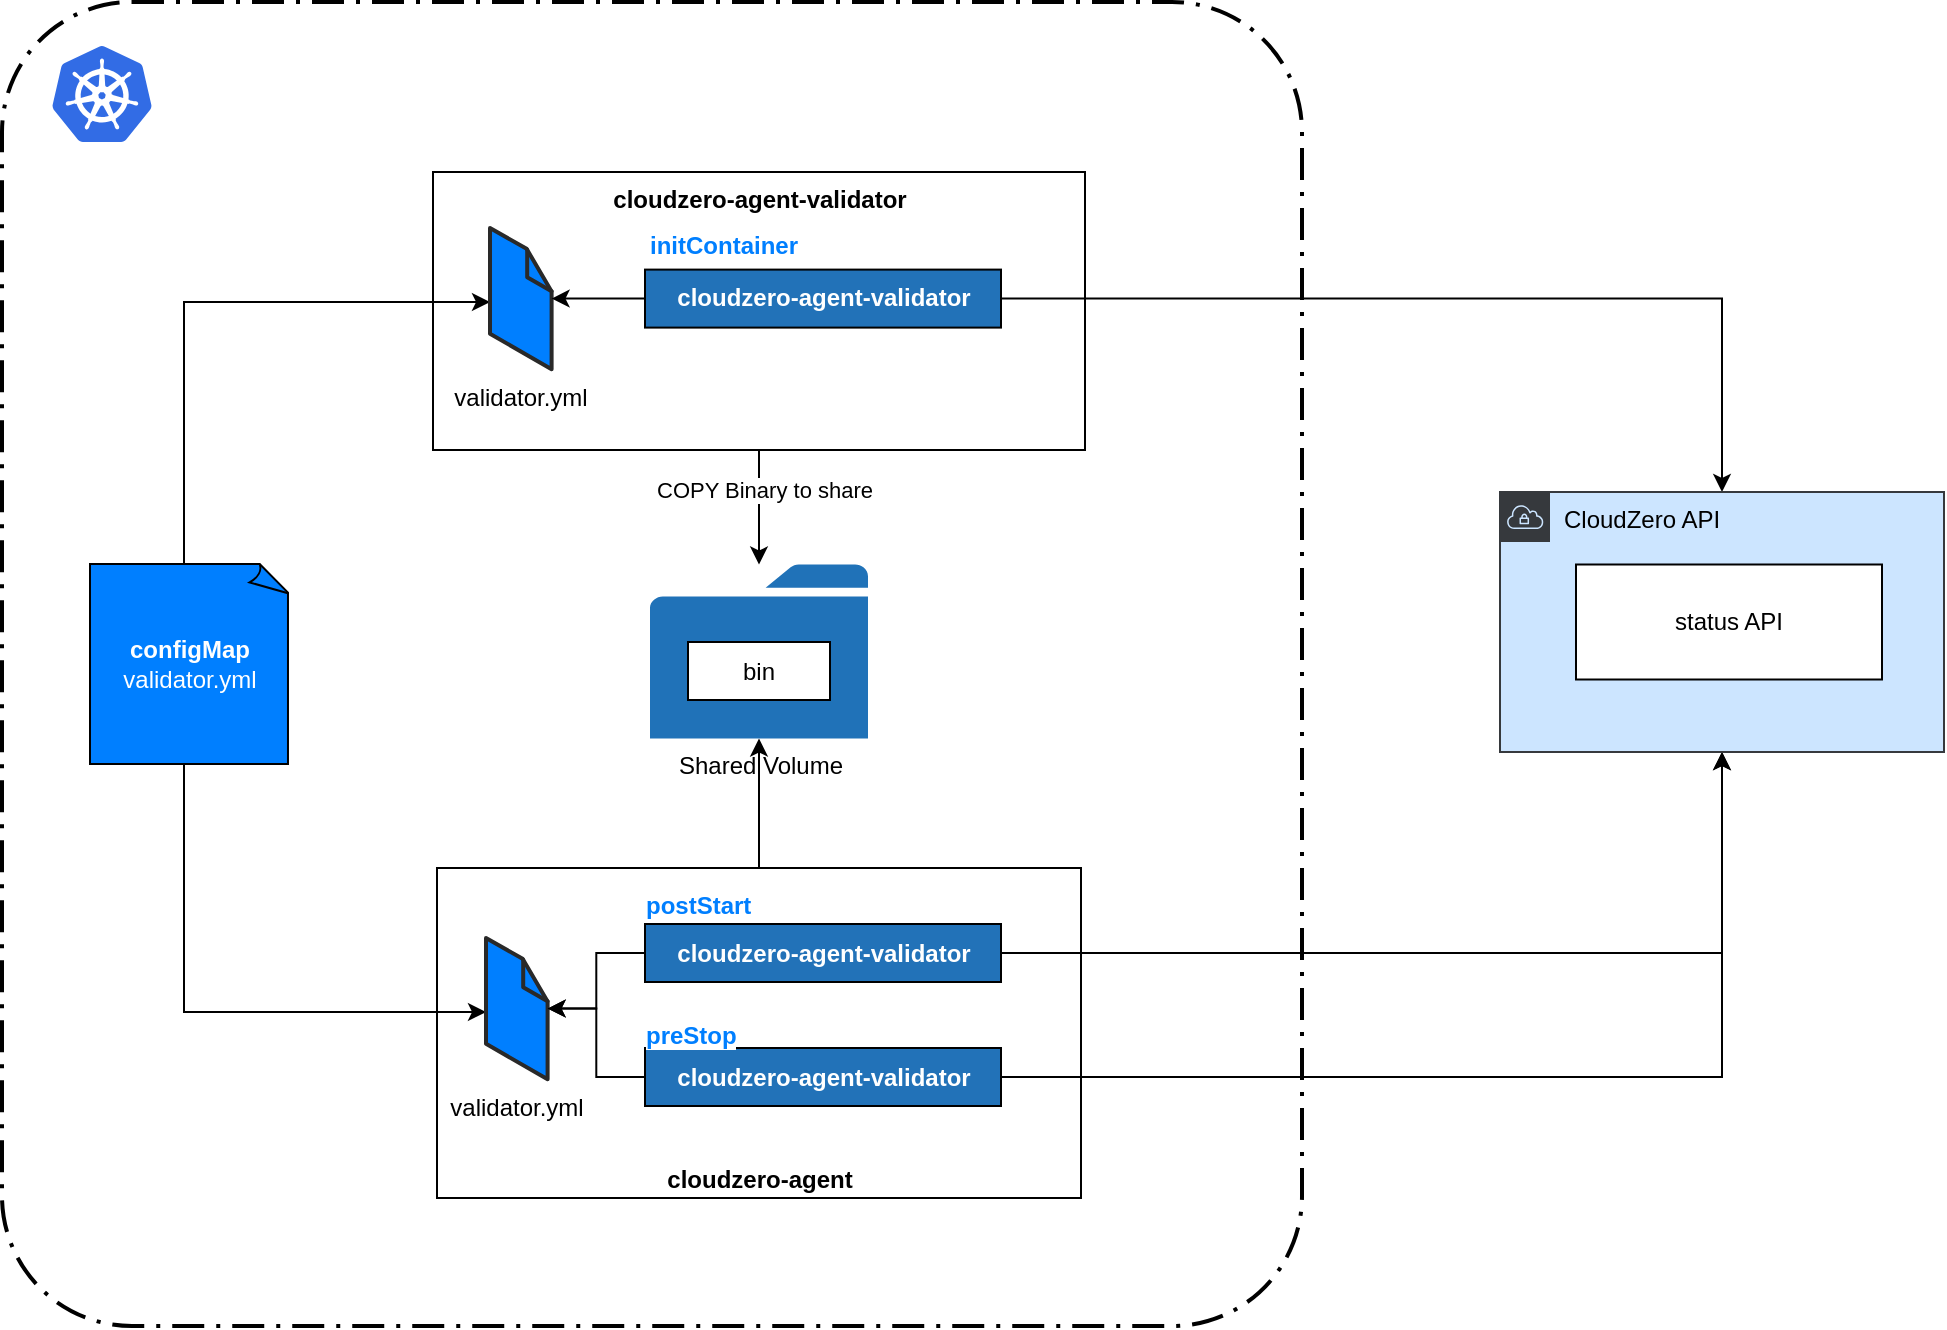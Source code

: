 <mxfile>
    <diagram id="JNdCl-VXCiV7JA7d3v7s" name="k8s design">
        <mxGraphModel dx="2046" dy="827" grid="0" gridSize="10" guides="1" tooltips="1" connect="1" arrows="1" fold="1" page="0" pageScale="1" pageWidth="850" pageHeight="1100" math="0" shadow="0">
            <root>
                <mxCell id="0"/>
                <mxCell id="1" parent="0"/>
                <mxCell id="2" value="" style="rounded=1;arcSize=10;dashed=1;fillColor=none;gradientColor=none;dashPattern=8 3 1 3;strokeWidth=2;fontColor=#007FFF;" parent="1" vertex="1">
                    <mxGeometry x="-306" y="112" width="650" height="662" as="geometry"/>
                </mxCell>
                <mxCell id="3" style="edgeStyle=none;html=1;" parent="1" source="5" target="7" edge="1">
                    <mxGeometry relative="1" as="geometry"/>
                </mxCell>
                <mxCell id="4" value="&lt;font color=&quot;#000000&quot;&gt;COPY Binary to share&lt;/font&gt;" style="edgeLabel;html=1;align=center;verticalAlign=middle;resizable=0;points=[];fontColor=#FFFFFF;" parent="3" vertex="1" connectable="0">
                    <mxGeometry x="-0.299" y="2" relative="1" as="geometry">
                        <mxPoint as="offset"/>
                    </mxGeometry>
                </mxCell>
                <mxCell id="5" value="cloudzero-agent-validator&lt;br&gt;" style="rounded=0;whiteSpace=wrap;html=1;fontStyle=1;verticalAlign=top;" parent="1" vertex="1">
                    <mxGeometry x="-90.5" y="197" width="326" height="139" as="geometry"/>
                </mxCell>
                <mxCell id="6" style="edgeStyle=none;html=1;" parent="1" source="8" target="7" edge="1">
                    <mxGeometry relative="1" as="geometry">
                        <mxPoint x="66.053" y="551" as="sourcePoint"/>
                    </mxGeometry>
                </mxCell>
                <mxCell id="7" value="Shared Volume" style="sketch=0;pointerEvents=1;shadow=0;dashed=0;html=1;strokeColor=none;labelPosition=center;verticalLabelPosition=bottom;verticalAlign=top;outlineConnect=0;align=center;shape=mxgraph.office.concepts.folder;fillColor=#2072B8;" parent="1" vertex="1">
                    <mxGeometry x="18" y="393.25" width="109" height="87" as="geometry"/>
                </mxCell>
                <mxCell id="8" value="cloudzero-agent" style="rounded=0;whiteSpace=wrap;html=1;verticalAlign=bottom;fontStyle=1" parent="1" vertex="1">
                    <mxGeometry x="-88.5" y="545" width="322" height="165" as="geometry"/>
                </mxCell>
                <mxCell id="9" value="bin" style="rounded=0;whiteSpace=wrap;html=1;" parent="1" vertex="1">
                    <mxGeometry x="37" y="432" width="71" height="29" as="geometry"/>
                </mxCell>
                <mxCell id="10" style="edgeStyle=orthogonalEdgeStyle;html=1;rounded=0;" parent="1" source="12" target="13" edge="1">
                    <mxGeometry relative="1" as="geometry">
                        <Array as="points">
                            <mxPoint x="-215" y="262"/>
                        </Array>
                    </mxGeometry>
                </mxCell>
                <mxCell id="11" style="edgeStyle=orthogonalEdgeStyle;html=1;rounded=0;" parent="1" source="12" target="14" edge="1">
                    <mxGeometry relative="1" as="geometry">
                        <Array as="points">
                            <mxPoint x="-215" y="617"/>
                        </Array>
                    </mxGeometry>
                </mxCell>
                <mxCell id="12" value="&lt;span style=&quot;font-family: Helvetica; font-size: 12px; font-style: normal; font-variant-ligatures: normal; font-variant-caps: normal; letter-spacing: normal; orphans: 2; text-align: center; text-indent: 0px; text-transform: none; widows: 2; word-spacing: 0px; -webkit-text-stroke-width: 0px; text-decoration-thickness: initial; text-decoration-style: initial; text-decoration-color: initial; float: none; display: inline !important;&quot;&gt;&lt;b&gt;configMap&lt;/b&gt;&lt;br&gt;validator.yml&lt;/span&gt;" style="whiteSpace=wrap;html=1;shape=mxgraph.basic.document;fillColor=#007FFF;fontColor=#FFFFFF;labelBackgroundColor=none;" parent="1" vertex="1">
                    <mxGeometry x="-262" y="393" width="100" height="100" as="geometry"/>
                </mxCell>
                <mxCell id="13" value="validator.yml" style="verticalLabelPosition=bottom;html=1;verticalAlign=top;strokeWidth=1;align=center;outlineConnect=0;dashed=0;outlineConnect=0;shape=mxgraph.aws3d.file;aspect=fixed;strokeColor=#292929;fillColor=#007FFF;" parent="1" vertex="1">
                    <mxGeometry x="-62" y="225" width="30.8" height="70.6" as="geometry"/>
                </mxCell>
                <mxCell id="14" value="validator.yml" style="verticalLabelPosition=bottom;html=1;verticalAlign=top;strokeWidth=1;align=center;outlineConnect=0;dashed=0;outlineConnect=0;shape=mxgraph.aws3d.file;aspect=fixed;strokeColor=#292929;fillColor=#007FFF;" parent="1" vertex="1">
                    <mxGeometry x="-64" y="580" width="30.8" height="70.6" as="geometry"/>
                </mxCell>
                <mxCell id="15" style="edgeStyle=orthogonalEdgeStyle;rounded=0;html=1;" parent="1" source="17" target="13" edge="1">
                    <mxGeometry relative="1" as="geometry"/>
                </mxCell>
                <mxCell id="16" style="edgeStyle=orthogonalEdgeStyle;rounded=0;html=1;fontColor=#007FFF;" parent="1" source="17" target="27" edge="1">
                    <mxGeometry relative="1" as="geometry"/>
                </mxCell>
                <mxCell id="17" value="&lt;span style=&quot;font-weight: 700;&quot;&gt;cloudzero-agent-validator&lt;/span&gt;" style="rounded=0;whiteSpace=wrap;html=1;fillColor=#2272b8;fontColor=#FFFFFF;" parent="1" vertex="1">
                    <mxGeometry x="15.5" y="245.8" width="178" height="29" as="geometry"/>
                </mxCell>
                <mxCell id="18" style="edgeStyle=orthogonalEdgeStyle;rounded=0;html=1;" parent="1" source="20" target="14" edge="1">
                    <mxGeometry relative="1" as="geometry"/>
                </mxCell>
                <mxCell id="19" style="edgeStyle=orthogonalEdgeStyle;rounded=0;html=1;fontColor=#007FFF;" parent="1" source="20" target="27" edge="1">
                    <mxGeometry relative="1" as="geometry"/>
                </mxCell>
                <mxCell id="20" value="&lt;span style=&quot;font-weight: 700;&quot;&gt;cloudzero-agent-validator&lt;/span&gt;" style="rounded=0;whiteSpace=wrap;html=1;fillColor=#2272b8;fontColor=#FFFFFF;" parent="1" vertex="1">
                    <mxGeometry x="15.5" y="573" width="178" height="29" as="geometry"/>
                </mxCell>
                <mxCell id="21" style="edgeStyle=orthogonalEdgeStyle;rounded=0;html=1;" parent="1" source="23" target="14" edge="1">
                    <mxGeometry relative="1" as="geometry"/>
                </mxCell>
                <mxCell id="22" style="edgeStyle=orthogonalEdgeStyle;rounded=0;html=1;fontColor=#007FFF;" parent="1" source="23" target="27" edge="1">
                    <mxGeometry relative="1" as="geometry"/>
                </mxCell>
                <mxCell id="23" value="&lt;span style=&quot;font-weight: 700;&quot;&gt;cloudzero-agent-validator&lt;/span&gt;" style="rounded=0;whiteSpace=wrap;html=1;fillColor=#2272b8;fontColor=#FFFFFF;" parent="1" vertex="1">
                    <mxGeometry x="15.5" y="635" width="178" height="29" as="geometry"/>
                </mxCell>
                <mxCell id="24" value="&lt;meta charset=&quot;utf-8&quot;&gt;&lt;span style=&quot;font-family: Helvetica; font-size: 12px; font-style: normal; font-variant-ligatures: normal; font-variant-caps: normal; font-weight: 700; letter-spacing: normal; orphans: 2; text-align: center; text-indent: 0px; text-transform: none; widows: 2; word-spacing: 0px; -webkit-text-stroke-width: 0px; background-color: rgb(255, 255, 255); text-decoration-thickness: initial; text-decoration-style: initial; text-decoration-color: initial; float: none; display: inline !important;&quot;&gt;initContainer&lt;/span&gt;" style="text;whiteSpace=wrap;html=1;fontColor=#007FFF;" parent="1" vertex="1">
                    <mxGeometry x="15.505" y="220.003" width="102" height="36" as="geometry"/>
                </mxCell>
                <mxCell id="25" value="&lt;div style=&quot;text-align: center;&quot;&gt;&lt;span style=&quot;background-color: initial;&quot;&gt;&lt;b&gt;postStart&lt;/b&gt;&lt;/span&gt;&lt;/div&gt;" style="text;whiteSpace=wrap;html=1;fontColor=#007FFF;" parent="1" vertex="1">
                    <mxGeometry x="14.005" y="550.003" width="102" height="36" as="geometry"/>
                </mxCell>
                <mxCell id="26" value="&lt;span style=&quot;font-family: Helvetica; font-size: 12px; font-style: normal; font-variant-ligatures: normal; font-variant-caps: normal; font-weight: 700; letter-spacing: normal; orphans: 2; text-align: center; text-indent: 0px; text-transform: none; widows: 2; word-spacing: 0px; -webkit-text-stroke-width: 0px; background-color: rgb(255, 255, 255); text-decoration-thickness: initial; text-decoration-style: initial; text-decoration-color: initial; float: none; display: inline !important;&quot;&gt;preStop&lt;/span&gt;" style="text;whiteSpace=wrap;html=1;fontColor=#007FFF;" parent="1" vertex="1">
                    <mxGeometry x="14.005" y="614.603" width="102" height="36" as="geometry"/>
                </mxCell>
                <mxCell id="27" value="CloudZero API" style="sketch=0;outlineConnect=0;html=1;whiteSpace=wrap;fontSize=12;fontStyle=0;shape=mxgraph.aws4.group;grIcon=mxgraph.aws4.group_vpc;strokeColor=#36393d;fillColor=#cce5ff;verticalAlign=top;align=left;spacingLeft=30;dashed=0;" parent="1" vertex="1">
                    <mxGeometry x="443" y="357" width="222" height="130" as="geometry"/>
                </mxCell>
                <mxCell id="28" value="" style="sketch=0;aspect=fixed;html=1;points=[];align=center;image;fontSize=12;image=img/lib/mscae/Kubernetes.svg;fontColor=#007FFF;" parent="1" vertex="1">
                    <mxGeometry x="-281" y="134" width="50" height="48" as="geometry"/>
                </mxCell>
                <mxCell id="29" value="status API" style="rounded=0;whiteSpace=wrap;html=1;" parent="1" vertex="1">
                    <mxGeometry x="481" y="393.25" width="153" height="57.5" as="geometry"/>
                </mxCell>
            </root>
        </mxGraphModel>
    </diagram>
    <diagram id="GkhpgvzC9MqbKbl-PBPd" name="app design">
        <mxGraphModel dx="2046" dy="1227" grid="0" gridSize="10" guides="1" tooltips="1" connect="1" arrows="1" fold="1" page="0" pageScale="1" pageWidth="850" pageHeight="1100" math="0" shadow="0">
            <root>
                <mxCell id="0"/>
                <mxCell id="1" parent="0"/>
                <mxCell id="ZOFSbXKh28Dy2uxn3Q5U-5" style="edgeStyle=orthogonalEdgeStyle;html=1;rounded=0;fillColor=#fff2cc;strokeColor=#d6b656;" parent="1" source="ZOFSbXKh28Dy2uxn3Q5U-2" target="ZOFSbXKh28Dy2uxn3Q5U-3" edge="1">
                    <mxGeometry relative="1" as="geometry">
                        <Array as="points">
                            <mxPoint x="-12" y="108"/>
                        </Array>
                    </mxGeometry>
                </mxCell>
                <mxCell id="ZOFSbXKh28Dy2uxn3Q5U-6" style="edgeStyle=orthogonalEdgeStyle;html=1;rounded=0;fillColor=#fff2cc;strokeColor=#d6b656;" parent="1" source="ZOFSbXKh28Dy2uxn3Q5U-2" target="ZOFSbXKh28Dy2uxn3Q5U-4" edge="1">
                    <mxGeometry relative="1" as="geometry">
                        <Array as="points">
                            <mxPoint x="-12" y="263"/>
                        </Array>
                    </mxGeometry>
                </mxCell>
                <mxCell id="G85KAsP1gVxHZ2gT_Mea-13" style="edgeStyle=orthogonalEdgeStyle;rounded=0;html=1;" parent="1" source="ZOFSbXKh28Dy2uxn3Q5U-2" target="G85KAsP1gVxHZ2gT_Mea-8" edge="1">
                    <mxGeometry relative="1" as="geometry"/>
                </mxCell>
                <mxCell id="G85KAsP1gVxHZ2gT_Mea-14" value="INITIALIZES" style="edgeLabel;html=1;align=center;verticalAlign=middle;resizable=0;points=[];" parent="G85KAsP1gVxHZ2gT_Mea-13" vertex="1" connectable="0">
                    <mxGeometry x="0.367" y="2" relative="1" as="geometry">
                        <mxPoint as="offset"/>
                    </mxGeometry>
                </mxCell>
                <mxCell id="ZOFSbXKh28Dy2uxn3Q5U-2" value="command" style="rounded=0;whiteSpace=wrap;html=1;fillColor=#fff2cc;strokeColor=#d6b656;" parent="1" vertex="1">
                    <mxGeometry x="-72" y="156" width="120" height="60" as="geometry"/>
                </mxCell>
                <mxCell id="ZOFSbXKh28Dy2uxn3Q5U-10" style="edgeStyle=orthogonalEdgeStyle;rounded=0;html=1;entryX=0;entryY=0.5;entryDx=0;entryDy=0;fillColor=#fff2cc;strokeColor=#d6b656;" parent="1" source="ZOFSbXKh28Dy2uxn3Q5U-3" target="ZOFSbXKh28Dy2uxn3Q5U-7" edge="1">
                    <mxGeometry relative="1" as="geometry">
                        <Array as="points">
                            <mxPoint x="237" y="113"/>
                            <mxPoint x="237" y="70"/>
                        </Array>
                    </mxGeometry>
                </mxCell>
                <mxCell id="ZOFSbXKh28Dy2uxn3Q5U-11" style="edgeStyle=orthogonalEdgeStyle;rounded=0;html=1;fillColor=#fff2cc;strokeColor=#d6b656;" parent="1" source="ZOFSbXKh28Dy2uxn3Q5U-3" target="ZOFSbXKh28Dy2uxn3Q5U-8" edge="1">
                    <mxGeometry relative="1" as="geometry">
                        <Array as="points">
                            <mxPoint x="237" y="113"/>
                            <mxPoint x="237" y="158"/>
                        </Array>
                    </mxGeometry>
                </mxCell>
                <mxCell id="ZOFSbXKh28Dy2uxn3Q5U-3" value="config" style="rounded=0;whiteSpace=wrap;html=1;fillColor=#fff2cc;strokeColor=#d6b656;" parent="1" vertex="1">
                    <mxGeometry x="77" y="83" width="120" height="60" as="geometry"/>
                </mxCell>
                <mxCell id="ZOFSbXKh28Dy2uxn3Q5U-16" style="edgeStyle=orthogonalEdgeStyle;rounded=0;html=1;fillColor=#fff2cc;strokeColor=#d6b656;" parent="1" source="ZOFSbXKh28Dy2uxn3Q5U-4" target="ZOFSbXKh28Dy2uxn3Q5U-12" edge="1">
                    <mxGeometry relative="1" as="geometry"/>
                </mxCell>
                <mxCell id="ZOFSbXKh28Dy2uxn3Q5U-17" style="edgeStyle=orthogonalEdgeStyle;rounded=0;html=1;entryX=0;entryY=0.5;entryDx=0;entryDy=0;fillColor=#fff2cc;strokeColor=#d6b656;" parent="1" source="ZOFSbXKh28Dy2uxn3Q5U-4" target="ZOFSbXKh28Dy2uxn3Q5U-13" edge="1">
                    <mxGeometry relative="1" as="geometry"/>
                </mxCell>
                <mxCell id="ZOFSbXKh28Dy2uxn3Q5U-18" style="edgeStyle=orthogonalEdgeStyle;rounded=0;html=1;entryX=0;entryY=0.5;entryDx=0;entryDy=0;fillColor=#fff2cc;strokeColor=#d6b656;" parent="1" source="ZOFSbXKh28Dy2uxn3Q5U-4" target="ZOFSbXKh28Dy2uxn3Q5U-14" edge="1">
                    <mxGeometry relative="1" as="geometry"/>
                </mxCell>
                <mxCell id="ZOFSbXKh28Dy2uxn3Q5U-19" style="edgeStyle=orthogonalEdgeStyle;rounded=0;html=1;entryX=0;entryY=0.5;entryDx=0;entryDy=0;fillColor=#fff2cc;strokeColor=#d6b656;" parent="1" source="ZOFSbXKh28Dy2uxn3Q5U-4" target="ZOFSbXKh28Dy2uxn3Q5U-15" edge="1">
                    <mxGeometry relative="1" as="geometry"/>
                </mxCell>
                <mxCell id="ZOFSbXKh28Dy2uxn3Q5U-4" value="diagnose" style="rounded=0;whiteSpace=wrap;html=1;fillColor=#fff2cc;strokeColor=#d6b656;" parent="1" vertex="1">
                    <mxGeometry x="77" y="235" width="120" height="60" as="geometry"/>
                </mxCell>
                <mxCell id="ZOFSbXKh28Dy2uxn3Q5U-7" value="generate" style="rounded=0;whiteSpace=wrap;html=1;fillColor=#fff2cc;strokeColor=#d6b656;" parent="1" vertex="1">
                    <mxGeometry x="267" y="40" width="120" height="60" as="geometry"/>
                </mxCell>
                <mxCell id="ZOFSbXKh28Dy2uxn3Q5U-8" value="validate" style="rounded=0;whiteSpace=wrap;html=1;fillColor=#fff2cc;strokeColor=#d6b656;" parent="1" vertex="1">
                    <mxGeometry x="267" y="124" width="120" height="60" as="geometry"/>
                </mxCell>
                <mxCell id="G85KAsP1gVxHZ2gT_Mea-2" value="DECODES" style="edgeStyle=orthogonalEdgeStyle;rounded=0;html=1;" parent="1" source="ZOFSbXKh28Dy2uxn3Q5U-9" target="ZOFSbXKh28Dy2uxn3Q5U-27" edge="1">
                    <mxGeometry relative="1" as="geometry"/>
                </mxCell>
                <mxCell id="ZOFSbXKh28Dy2uxn3Q5U-9" value="config" style="rounded=0;whiteSpace=wrap;html=1;fillColor=#dae8fc;strokeColor=#6c8ebf;" parent="1" vertex="1">
                    <mxGeometry x="554" y="100" width="120" height="36" as="geometry"/>
                </mxCell>
                <mxCell id="ZOFSbXKh28Dy2uxn3Q5U-48" style="edgeStyle=orthogonalEdgeStyle;rounded=0;html=1;entryX=0;entryY=0.5;entryDx=0;entryDy=0;" parent="1" source="ZOFSbXKh28Dy2uxn3Q5U-12" target="ZOFSbXKh28Dy2uxn3Q5U-20" edge="1">
                    <mxGeometry relative="1" as="geometry">
                        <Array as="points">
                            <mxPoint x="429" y="265"/>
                            <mxPoint x="429" y="386"/>
                        </Array>
                    </mxGeometry>
                </mxCell>
                <mxCell id="ZOFSbXKh28Dy2uxn3Q5U-49" style="edgeStyle=orthogonalEdgeStyle;rounded=0;html=1;entryX=0;entryY=0.75;entryDx=0;entryDy=0;" parent="1" source="ZOFSbXKh28Dy2uxn3Q5U-12" target="ZOFSbXKh28Dy2uxn3Q5U-43" edge="1">
                    <mxGeometry relative="1" as="geometry">
                        <Array as="points">
                            <mxPoint x="429" y="265"/>
                            <mxPoint x="429" y="580"/>
                        </Array>
                    </mxGeometry>
                </mxCell>
                <mxCell id="ZOFSbXKh28Dy2uxn3Q5U-51" value="REPORT" style="edgeLabel;html=1;align=center;verticalAlign=middle;resizable=0;points=[];" parent="ZOFSbXKh28Dy2uxn3Q5U-49" vertex="1" connectable="0">
                    <mxGeometry x="0.654" y="-1" relative="1" as="geometry">
                        <mxPoint x="-12" y="-12" as="offset"/>
                    </mxGeometry>
                </mxCell>
                <mxCell id="ZOFSbXKh28Dy2uxn3Q5U-53" style="edgeStyle=orthogonalEdgeStyle;rounded=0;html=1;entryX=0;entryY=0.5;entryDx=0;entryDy=0;" parent="1" source="ZOFSbXKh28Dy2uxn3Q5U-12" target="ZOFSbXKh28Dy2uxn3Q5U-9" edge="1">
                    <mxGeometry relative="1" as="geometry">
                        <Array as="points">
                            <mxPoint x="429" y="265"/>
                            <mxPoint x="429" y="118"/>
                        </Array>
                    </mxGeometry>
                </mxCell>
                <mxCell id="ZOFSbXKh28Dy2uxn3Q5U-54" value="READS" style="edgeLabel;html=1;align=center;verticalAlign=middle;resizable=0;points=[];" parent="ZOFSbXKh28Dy2uxn3Q5U-53" vertex="1" connectable="0">
                    <mxGeometry x="0.596" y="2" relative="1" as="geometry">
                        <mxPoint x="-29" y="-13" as="offset"/>
                    </mxGeometry>
                </mxCell>
                <mxCell id="ZOFSbXKh28Dy2uxn3Q5U-12" value="run" style="rounded=0;whiteSpace=wrap;html=1;fillColor=#fff2cc;strokeColor=#d6b656;" parent="1" vertex="1">
                    <mxGeometry x="267" y="235" width="120" height="60" as="geometry"/>
                </mxCell>
                <mxCell id="ZOFSbXKh28Dy2uxn3Q5U-13" value="pre-start" style="rounded=0;whiteSpace=wrap;html=1;fillColor=#fff2cc;strokeColor=#d6b656;" parent="1" vertex="1">
                    <mxGeometry x="267" y="306" width="120" height="60" as="geometry"/>
                </mxCell>
                <mxCell id="ZOFSbXKh28Dy2uxn3Q5U-14" value="post-start" style="rounded=0;whiteSpace=wrap;html=1;fillColor=#fff2cc;strokeColor=#d6b656;" parent="1" vertex="1">
                    <mxGeometry x="267" y="373" width="120" height="60" as="geometry"/>
                </mxCell>
                <mxCell id="ZOFSbXKh28Dy2uxn3Q5U-15" value="pre-stop" style="rounded=0;whiteSpace=wrap;html=1;fillColor=#fff2cc;strokeColor=#d6b656;" parent="1" vertex="1">
                    <mxGeometry x="267" y="440" width="120" height="60" as="geometry"/>
                </mxCell>
                <mxCell id="ZOFSbXKh28Dy2uxn3Q5U-35" value="USES (CREATES EXEC PLAN)" style="edgeStyle=orthogonalEdgeStyle;rounded=0;html=1;" parent="1" source="ZOFSbXKh28Dy2uxn3Q5U-20" target="ZOFSbXKh28Dy2uxn3Q5U-21" edge="1">
                    <mxGeometry relative="1" as="geometry"/>
                </mxCell>
                <mxCell id="ZOFSbXKh28Dy2uxn3Q5U-45" value="CREATES/USES" style="edgeStyle=orthogonalEdgeStyle;rounded=0;html=1;" parent="1" source="ZOFSbXKh28Dy2uxn3Q5U-20" target="ZOFSbXKh28Dy2uxn3Q5U-44" edge="1">
                    <mxGeometry x="-0.625" relative="1" as="geometry">
                        <mxPoint as="offset"/>
                    </mxGeometry>
                </mxCell>
                <mxCell id="ZOFSbXKh28Dy2uxn3Q5U-20" value="runner" style="rounded=0;whiteSpace=wrap;html=1;fillColor=#dae8fc;strokeColor=#6c8ebf;" parent="1" vertex="1">
                    <mxGeometry x="554" y="368" width="120" height="36" as="geometry"/>
                </mxCell>
                <mxCell id="ZOFSbXKh28Dy2uxn3Q5U-36" style="edgeStyle=orthogonalEdgeStyle;rounded=0;html=1;" parent="1" source="ZOFSbXKh28Dy2uxn3Q5U-21" target="ZOFSbXKh28Dy2uxn3Q5U-22" edge="1">
                    <mxGeometry relative="1" as="geometry"/>
                </mxCell>
                <mxCell id="ZOFSbXKh28Dy2uxn3Q5U-37" style="edgeStyle=orthogonalEdgeStyle;rounded=0;html=1;entryX=0;entryY=0.5;entryDx=0;entryDy=0;" parent="1" source="ZOFSbXKh28Dy2uxn3Q5U-21" target="ZOFSbXKh28Dy2uxn3Q5U-23" edge="1">
                    <mxGeometry relative="1" as="geometry"/>
                </mxCell>
                <mxCell id="ZOFSbXKh28Dy2uxn3Q5U-38" style="edgeStyle=orthogonalEdgeStyle;rounded=0;html=1;entryX=0;entryY=0.5;entryDx=0;entryDy=0;" parent="1" source="ZOFSbXKh28Dy2uxn3Q5U-21" target="ZOFSbXKh28Dy2uxn3Q5U-24" edge="1">
                    <mxGeometry relative="1" as="geometry"/>
                </mxCell>
                <mxCell id="ZOFSbXKh28Dy2uxn3Q5U-39" style="edgeStyle=orthogonalEdgeStyle;rounded=0;html=1;entryX=0;entryY=0.25;entryDx=0;entryDy=0;" parent="1" source="ZOFSbXKh28Dy2uxn3Q5U-21" target="ZOFSbXKh28Dy2uxn3Q5U-25" edge="1">
                    <mxGeometry relative="1" as="geometry"/>
                </mxCell>
                <mxCell id="ZOFSbXKh28Dy2uxn3Q5U-40" style="edgeStyle=orthogonalEdgeStyle;rounded=0;html=1;entryX=0;entryY=0.25;entryDx=0;entryDy=0;" parent="1" source="ZOFSbXKh28Dy2uxn3Q5U-21" target="ZOFSbXKh28Dy2uxn3Q5U-26" edge="1">
                    <mxGeometry relative="1" as="geometry"/>
                </mxCell>
                <mxCell id="ZOFSbXKh28Dy2uxn3Q5U-41" style="edgeStyle=orthogonalEdgeStyle;rounded=0;html=1;entryX=0;entryY=0.5;entryDx=0;entryDy=0;" parent="1" source="ZOFSbXKh28Dy2uxn3Q5U-21" target="ZOFSbXKh28Dy2uxn3Q5U-33" edge="1">
                    <mxGeometry relative="1" as="geometry"/>
                </mxCell>
                <mxCell id="1wrecYVpcJvRFpUAsXoh-2" style="edgeStyle=none;html=1;dashed=1;fontSize=18;" edge="1" parent="1" source="ZOFSbXKh28Dy2uxn3Q5U-21" target="1wrecYVpcJvRFpUAsXoh-1">
                    <mxGeometry relative="1" as="geometry"/>
                </mxCell>
                <mxCell id="ZOFSbXKh28Dy2uxn3Q5U-21" value="catalog" style="rounded=0;whiteSpace=wrap;html=1;fillColor=#dae8fc;strokeColor=#6c8ebf;" parent="1" vertex="1">
                    <mxGeometry x="554" y="188" width="120" height="36" as="geometry"/>
                </mxCell>
                <mxCell id="ZOFSbXKh28Dy2uxn3Q5U-22" value="cz" style="rounded=0;whiteSpace=wrap;html=1;fillColor=#dae8fc;strokeColor=#6c8ebf;" parent="1" vertex="1">
                    <mxGeometry x="793" y="188" width="120" height="36" as="geometry"/>
                </mxCell>
                <mxCell id="ZOFSbXKh28Dy2uxn3Q5U-23" value="k8s" style="rounded=0;whiteSpace=wrap;html=1;fillColor=#dae8fc;strokeColor=#6c8ebf;" parent="1" vertex="1">
                    <mxGeometry x="793" y="240" width="120" height="36" as="geometry"/>
                </mxCell>
                <mxCell id="ZOFSbXKh28Dy2uxn3Q5U-24" value="prometheus" style="rounded=0;whiteSpace=wrap;html=1;fillColor=#dae8fc;strokeColor=#6c8ebf;" parent="1" vertex="1">
                    <mxGeometry x="793" y="292" width="120" height="36" as="geometry"/>
                </mxCell>
                <mxCell id="ZOFSbXKh28Dy2uxn3Q5U-25" value="node_exporter" style="rounded=0;whiteSpace=wrap;html=1;fillColor=#dae8fc;strokeColor=#6c8ebf;" parent="1" vertex="1">
                    <mxGeometry x="793" y="344" width="120" height="36" as="geometry"/>
                </mxCell>
                <mxCell id="ZOFSbXKh28Dy2uxn3Q5U-26" value="kube-state-metrics" style="rounded=0;whiteSpace=wrap;html=1;fillColor=#dae8fc;strokeColor=#6c8ebf;" parent="1" vertex="1">
                    <mxGeometry x="793" y="393" width="120" height="36" as="geometry"/>
                </mxCell>
                <mxCell id="G85KAsP1gVxHZ2gT_Mea-3" style="edgeStyle=orthogonalEdgeStyle;rounded=0;html=1;entryX=0;entryY=0.5;entryDx=0;entryDy=0;" parent="1" source="ZOFSbXKh28Dy2uxn3Q5U-27" target="ZOFSbXKh28Dy2uxn3Q5U-31" edge="1">
                    <mxGeometry relative="1" as="geometry"/>
                </mxCell>
                <mxCell id="G85KAsP1gVxHZ2gT_Mea-4" style="edgeStyle=orthogonalEdgeStyle;rounded=0;html=1;entryX=0;entryY=0.5;entryDx=0;entryDy=0;" parent="1" source="ZOFSbXKh28Dy2uxn3Q5U-27" target="ZOFSbXKh28Dy2uxn3Q5U-28" edge="1">
                    <mxGeometry relative="1" as="geometry"/>
                </mxCell>
                <mxCell id="G85KAsP1gVxHZ2gT_Mea-5" style="edgeStyle=orthogonalEdgeStyle;rounded=0;html=1;" parent="1" source="ZOFSbXKh28Dy2uxn3Q5U-27" target="ZOFSbXKh28Dy2uxn3Q5U-29" edge="1">
                    <mxGeometry relative="1" as="geometry"/>
                </mxCell>
                <mxCell id="G85KAsP1gVxHZ2gT_Mea-6" style="edgeStyle=orthogonalEdgeStyle;rounded=0;html=1;entryX=0;entryY=0.5;entryDx=0;entryDy=0;" parent="1" source="ZOFSbXKh28Dy2uxn3Q5U-27" target="ZOFSbXKh28Dy2uxn3Q5U-30" edge="1">
                    <mxGeometry relative="1" as="geometry"/>
                </mxCell>
                <mxCell id="G85KAsP1gVxHZ2gT_Mea-7" style="edgeStyle=orthogonalEdgeStyle;rounded=0;html=1;entryX=0;entryY=0.5;entryDx=0;entryDy=0;" parent="1" source="ZOFSbXKh28Dy2uxn3Q5U-27" target="ZOFSbXKh28Dy2uxn3Q5U-32" edge="1">
                    <mxGeometry relative="1" as="geometry"/>
                </mxCell>
                <mxCell id="ZOFSbXKh28Dy2uxn3Q5U-27" value="settings" style="rounded=0;whiteSpace=wrap;html=1;fillColor=#dae8fc;strokeColor=#6c8ebf;" parent="1" vertex="1">
                    <mxGeometry x="554" y="-21" width="120" height="36" as="geometry"/>
                </mxCell>
                <mxCell id="ZOFSbXKh28Dy2uxn3Q5U-28" value="logging" style="rounded=0;whiteSpace=wrap;html=1;fillColor=#dae8fc;strokeColor=#6c8ebf;" parent="1" vertex="1">
                    <mxGeometry x="793" y="-81" width="120" height="36" as="geometry"/>
                </mxCell>
                <mxCell id="ZOFSbXKh28Dy2uxn3Q5U-29" value="cloudzero" style="rounded=0;whiteSpace=wrap;html=1;fillColor=#dae8fc;strokeColor=#6c8ebf;" parent="1" vertex="1">
                    <mxGeometry x="793" y="-33" width="120" height="36" as="geometry"/>
                </mxCell>
                <mxCell id="ZOFSbXKh28Dy2uxn3Q5U-30" value="prometheus" style="rounded=0;whiteSpace=wrap;html=1;fillColor=#dae8fc;strokeColor=#6c8ebf;" parent="1" vertex="1">
                    <mxGeometry x="793" y="15" width="120" height="36" as="geometry"/>
                </mxCell>
                <mxCell id="ZOFSbXKh28Dy2uxn3Q5U-31" value="deployment" style="rounded=0;whiteSpace=wrap;html=1;fillColor=#dae8fc;strokeColor=#6c8ebf;" parent="1" vertex="1">
                    <mxGeometry x="793" y="-125" width="120" height="36" as="geometry"/>
                </mxCell>
                <mxCell id="ZOFSbXKh28Dy2uxn3Q5U-32" value="version" style="rounded=0;whiteSpace=wrap;html=1;fillColor=#dae8fc;strokeColor=#6c8ebf;" parent="1" vertex="1">
                    <mxGeometry x="795" y="64" width="120" height="36" as="geometry"/>
                </mxCell>
                <mxCell id="ZOFSbXKh28Dy2uxn3Q5U-33" value="stage" style="rounded=0;whiteSpace=wrap;html=1;fillColor=#dae8fc;strokeColor=#6c8ebf;" parent="1" vertex="1">
                    <mxGeometry x="793" y="442" width="120" height="36" as="geometry"/>
                </mxCell>
                <mxCell id="ZOFSbXKh28Dy2uxn3Q5U-42" value="PROVIDES" style="text;html=1;align=center;verticalAlign=middle;resizable=0;points=[];autosize=1;strokeColor=none;fillColor=none;" parent="1" vertex="1">
                    <mxGeometry x="687" y="173" width="80" height="26" as="geometry"/>
                </mxCell>
                <mxCell id="6fu-zMq-W1hcnxpyl9yO-2" value="USES" style="edgeStyle=none;html=1;dashed=1;" edge="1" parent="1" source="ZOFSbXKh28Dy2uxn3Q5U-43" target="ZOFSbXKh28Dy2uxn3Q5U-44">
                    <mxGeometry x="-0.388" y="-23" relative="1" as="geometry">
                        <mxPoint as="offset"/>
                    </mxGeometry>
                </mxCell>
                <mxCell id="ZOFSbXKh28Dy2uxn3Q5U-43" value="telemetry" style="rounded=0;whiteSpace=wrap;html=1;fillColor=#dae8fc;strokeColor=#6c8ebf;" parent="1" vertex="1">
                    <mxGeometry x="554" y="553" width="120" height="36" as="geometry"/>
                </mxCell>
                <mxCell id="ZOFSbXKh28Dy2uxn3Q5U-44" value="status&lt;br&gt;[protobuf]" style="rounded=0;whiteSpace=wrap;html=1;fillColor=#dae8fc;strokeColor=#6c8ebf;" parent="1" vertex="1">
                    <mxGeometry x="554" y="468" width="120" height="36" as="geometry"/>
                </mxCell>
                <mxCell id="ZOFSbXKh28Dy2uxn3Q5U-50" value="CREATE / RUN" style="text;html=1;align=center;verticalAlign=middle;resizable=0;points=[];autosize=1;strokeColor=none;fillColor=none;" parent="1" vertex="1">
                    <mxGeometry x="432" y="360" width="102" height="26" as="geometry"/>
                </mxCell>
                <mxCell id="ZOFSbXKh28Dy2uxn3Q5U-52" value="1" style="ellipse;whiteSpace=wrap;html=1;aspect=fixed;" parent="1" vertex="1">
                    <mxGeometry x="435" y="124" width="32" height="32" as="geometry"/>
                </mxCell>
                <mxCell id="ZOFSbXKh28Dy2uxn3Q5U-55" value="2" style="ellipse;whiteSpace=wrap;html=1;aspect=fixed;" parent="1" vertex="1">
                    <mxGeometry x="435" y="328" width="32" height="32" as="geometry"/>
                </mxCell>
                <mxCell id="ZOFSbXKh28Dy2uxn3Q5U-56" value="3" style="ellipse;whiteSpace=wrap;html=1;aspect=fixed;" parent="1" vertex="1">
                    <mxGeometry x="440" y="521" width="32" height="32" as="geometry"/>
                </mxCell>
                <mxCell id="G85KAsP1gVxHZ2gT_Mea-11" style="edgeStyle=orthogonalEdgeStyle;rounded=0;html=1;" parent="1" source="G85KAsP1gVxHZ2gT_Mea-8" target="G85KAsP1gVxHZ2gT_Mea-9" edge="1">
                    <mxGeometry relative="1" as="geometry"/>
                </mxCell>
                <mxCell id="G85KAsP1gVxHZ2gT_Mea-12" style="edgeStyle=orthogonalEdgeStyle;rounded=0;html=1;" parent="1" source="G85KAsP1gVxHZ2gT_Mea-8" target="G85KAsP1gVxHZ2gT_Mea-10" edge="1">
                    <mxGeometry relative="1" as="geometry"/>
                </mxCell>
                <mxCell id="G85KAsP1gVxHZ2gT_Mea-8" value="logger (logrus)" style="rounded=0;whiteSpace=wrap;html=1;fillColor=#dae8fc;strokeColor=#6c8ebf;" parent="1" vertex="1">
                    <mxGeometry x="-72" y="396" width="120" height="29" as="geometry"/>
                </mxCell>
                <mxCell id="G85KAsP1gVxHZ2gT_Mea-9" value="sequential" style="rounded=0;whiteSpace=wrap;html=1;fillColor=#dae8fc;strokeColor=#6c8ebf;" parent="1" vertex="1">
                    <mxGeometry x="-8" y="455.5" width="120" height="29" as="geometry"/>
                </mxCell>
                <mxCell id="G85KAsP1gVxHZ2gT_Mea-10" value="file" style="rounded=0;whiteSpace=wrap;html=1;fillColor=#dae8fc;strokeColor=#6c8ebf;" parent="1" vertex="1">
                    <mxGeometry x="-148" y="455.5" width="120" height="29" as="geometry"/>
                </mxCell>
                <mxCell id="6fu-zMq-W1hcnxpyl9yO-1" value="0" style="ellipse;whiteSpace=wrap;html=1;aspect=fixed;" vertex="1" parent="1">
                    <mxGeometry x="-82" y="323" width="32" height="32" as="geometry"/>
                </mxCell>
                <mxCell id="6fu-zMq-W1hcnxpyl9yO-3" value="COMMAND" style="rounded=0;whiteSpace=wrap;html=1;fillColor=#fff2cc;strokeColor=#d6b656;" vertex="1" parent="1">
                    <mxGeometry x="-70.5" y="-122" width="120" height="37" as="geometry"/>
                </mxCell>
                <mxCell id="6fu-zMq-W1hcnxpyl9yO-4" value="PACKAGE" style="rounded=0;whiteSpace=wrap;html=1;fillColor=#dae8fc;strokeColor=#6c8ebf;" vertex="1" parent="1">
                    <mxGeometry x="-70.5" y="-72" width="120" height="36" as="geometry"/>
                </mxCell>
                <mxCell id="6fu-zMq-W1hcnxpyl9yO-5" value="LEGEND" style="text;html=1;align=center;verticalAlign=middle;resizable=0;points=[];autosize=1;strokeColor=none;fillColor=none;fontStyle=1;fontSize=18;" vertex="1" parent="1">
                    <mxGeometry x="-73.5" y="-170" width="93" height="34" as="geometry"/>
                </mxCell>
                <mxCell id="1wrecYVpcJvRFpUAsXoh-1" value="egress" style="rounded=0;whiteSpace=wrap;html=1;fillColor=#dae8fc;strokeColor=#6c8ebf;" vertex="1" parent="1">
                    <mxGeometry x="793" y="133" width="120" height="36" as="geometry"/>
                </mxCell>
            </root>
        </mxGraphModel>
    </diagram>
    <diagram id="dcHhI24pWqdeBIRQOudK" name="CI/CD">
        <mxGraphModel dx="1594" dy="827" grid="0" gridSize="10" guides="1" tooltips="1" connect="1" arrows="1" fold="1" page="0" pageScale="1" pageWidth="850" pageHeight="1100" math="0" shadow="0">
            <root>
                <mxCell id="0"/>
                <mxCell id="1" parent="0"/>
                <mxCell id="-UOrCXz53VDB2LqnY_RN-1" value="golang (" style="rounded=0;whiteSpace=wrap;html=1;fontSize=18;" vertex="1" parent="1">
                    <mxGeometry x="-51" y="159" width="355" height="60" as="geometry"/>
                </mxCell>
            </root>
        </mxGraphModel>
    </diagram>
</mxfile>
